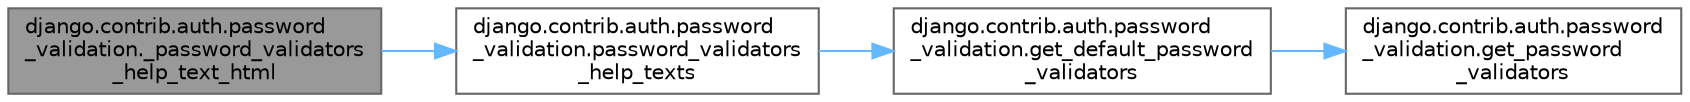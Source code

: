 digraph "django.contrib.auth.password_validation._password_validators_help_text_html"
{
 // LATEX_PDF_SIZE
  bgcolor="transparent";
  edge [fontname=Helvetica,fontsize=10,labelfontname=Helvetica,labelfontsize=10];
  node [fontname=Helvetica,fontsize=10,shape=box,height=0.2,width=0.4];
  rankdir="LR";
  Node1 [id="Node000001",label="django.contrib.auth.password\l_validation._password_validators\l_help_text_html",height=0.2,width=0.4,color="gray40", fillcolor="grey60", style="filled", fontcolor="black",tooltip=" "];
  Node1 -> Node2 [id="edge1_Node000001_Node000002",color="steelblue1",style="solid",tooltip=" "];
  Node2 [id="Node000002",label="django.contrib.auth.password\l_validation.password_validators\l_help_texts",height=0.2,width=0.4,color="grey40", fillcolor="white", style="filled",URL="$namespacedjango_1_1contrib_1_1auth_1_1password__validation.html#aba2bc1766b35740d94ab5e15d5a6cb57",tooltip=" "];
  Node2 -> Node3 [id="edge2_Node000002_Node000003",color="steelblue1",style="solid",tooltip=" "];
  Node3 [id="Node000003",label="django.contrib.auth.password\l_validation.get_default_password\l_validators",height=0.2,width=0.4,color="grey40", fillcolor="white", style="filled",URL="$namespacedjango_1_1contrib_1_1auth_1_1password__validation.html#a0ef574a18f06b9dd99d4102022066be3",tooltip=" "];
  Node3 -> Node4 [id="edge3_Node000003_Node000004",color="steelblue1",style="solid",tooltip=" "];
  Node4 [id="Node000004",label="django.contrib.auth.password\l_validation.get_password\l_validators",height=0.2,width=0.4,color="grey40", fillcolor="white", style="filled",URL="$namespacedjango_1_1contrib_1_1auth_1_1password__validation.html#aa729759fbb62a7a3548236c4dd0d90aa",tooltip=" "];
}
